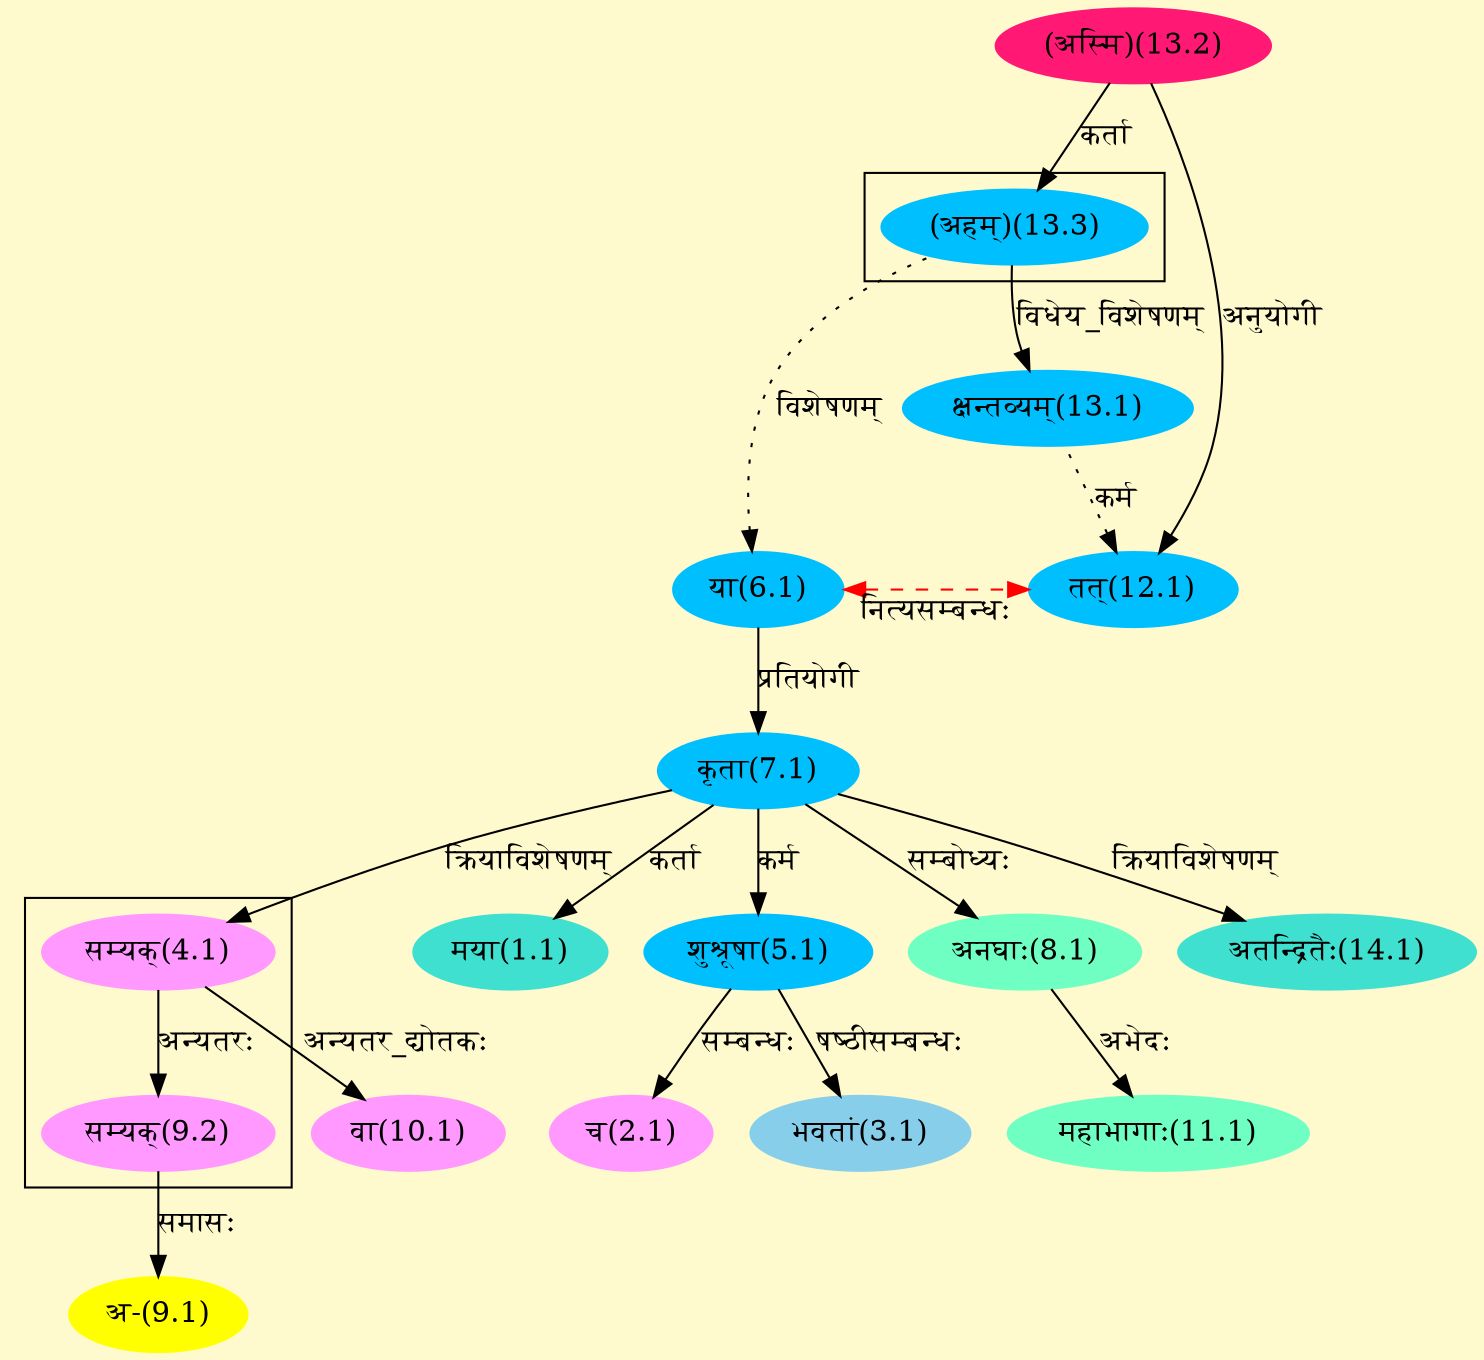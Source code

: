 digraph G{
rankdir=BT;
 compound=true;
 bgcolor="lemonchiffon1";

subgraph cluster_1{
Node6_1 [style=filled, color="#00BFFF" label = "या(6.1)"]
Node13_3 [style=filled, color="#00BFFF" label = "(अहम्)(13.3)"]

}

subgraph cluster_2{
Node9_2 [style=filled, color="#FF99FF" label = "सम्यक्(9.2)"]
Node4_1 [style=filled, color="#FF99FF" label = "सम्यक्(4.1)"]

}
Node1_1 [style=filled, color="#40E0D0" label = "मया(1.1)"]
Node7_1 [style=filled, color="#00BFFF" label = "कृता(7.1)"]
Node2_1 [style=filled, color="#FF99FF" label = "च(2.1)"]
Node5_1 [style=filled, color="#00BFFF" label = "शुश्रूषा(5.1)"]
Node3_1 [style=filled, color="#87CEEB" label = "भवतां(3.1)"]
Node4_1 [style=filled, color="#FF99FF" label = "सम्यक्(4.1)"]
Node6_1 [style=filled, color="#00BFFF" label = "या(6.1)"]
Node12_1 [style=filled, color="#00BFFF" label = "तत्(12.1)"]
Node8_1 [style=filled, color="#6FFFC3" label = "अनघाः(8.1)"]
Node9_1 [style=filled, color="#FFFF00" label = "अ-(9.1)"]
Node9_2 [style=filled, color="#FF99FF" label = "सम्यक्(9.2)"]
Node10_1 [style=filled, color="#FF99FF" label = "वा(10.1)"]
Node11_1 [style=filled, color="#6FFFC3" label = "महाभागाः(11.1)"]
Node13_2 [style=filled, color="#FF1975" label = "(अस्मि)(13.2)"]
Node13_1 [style=filled, color="#00BFFF" label = "क्षन्तव्यम्(13.1)"]
Node13_3 [style=filled, color="#00BFFF" label = "(अहम्)(13.3)"]
Node14_1 [style=filled, color="#40E0D0" label = "अतन्द्रितैः(14.1)"]
{rank = same; Node6_1; Node12_1;}
/* Start of Relations section */

Node1_1 -> Node7_1 [  label="कर्ता"  dir="back" ]
Node2_1 -> Node5_1 [  label="सम्बन्धः"  dir="back" ]
Node3_1 -> Node5_1 [  label="षष्ठीसम्बन्धः"  dir="back" ]
Node4_1 -> Node7_1 [  label="क्रियाविशेषणम्"  dir="back" ]
Node5_1 -> Node7_1 [  label="कर्म"  dir="back" ]
Node6_1 -> Node12_1 [ style=dashed color="red" label="नित्यसम्बन्धः"  dir="both" ]
Node6_1 -> Node13_3 [ style=dotted label="विशेषणम्"  dir="back" ]
Node7_1 -> Node6_1 [  label="प्रतियोगी"  dir="back" ]
Node8_1 -> Node7_1 [  label="सम्बोध्यः"  dir="back" ]
Node9_1 -> Node9_2 [  label="समासः"  dir="back" ]
Node9_2 -> Node4_1 [  label="अन्यतरः"  dir="back" ]
Node10_1 -> Node4_1 [  label="अन्यतर_द्योतकः"  dir="back" ]
Node11_1 -> Node8_1 [  label="अभेदः"  dir="back" ]
Node12_1 -> Node13_2 [  label="अनुयोगी"  dir="back" ]
Node12_1 -> Node13_1 [ style=dotted label="कर्म"  dir="back" ]
Node13_1 -> Node13_3 [  label="विधेय_विशेषणम्"  dir="back" ]
Node13_3 -> Node13_2 [  label="कर्ता"  dir="back" ]
Node14_1 -> Node7_1 [  label="क्रियाविशेषणम्"  dir="back" ]
}
